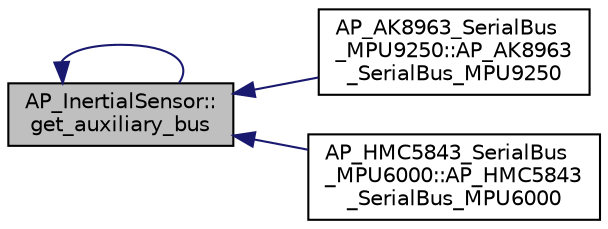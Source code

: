digraph "AP_InertialSensor::get_auxiliary_bus"
{
 // INTERACTIVE_SVG=YES
  edge [fontname="Helvetica",fontsize="10",labelfontname="Helvetica",labelfontsize="10"];
  node [fontname="Helvetica",fontsize="10",shape=record];
  rankdir="LR";
  Node1 [label="AP_InertialSensor::\lget_auxiliary_bus",height=0.2,width=0.4,color="black", fillcolor="grey75", style="filled", fontcolor="black"];
  Node1 -> Node2 [dir="back",color="midnightblue",fontsize="10",style="solid",fontname="Helvetica"];
  Node2 [label="AP_AK8963_SerialBus\l_MPU9250::AP_AK8963\l_SerialBus_MPU9250",height=0.2,width=0.4,color="black", fillcolor="white", style="filled",URL="$classAP__AK8963__SerialBus__MPU9250.html#a974945fa7e4a82703db351364cbb8f9a"];
  Node1 -> Node3 [dir="back",color="midnightblue",fontsize="10",style="solid",fontname="Helvetica"];
  Node3 [label="AP_HMC5843_SerialBus\l_MPU6000::AP_HMC5843\l_SerialBus_MPU6000",height=0.2,width=0.4,color="black", fillcolor="white", style="filled",URL="$classAP__HMC5843__SerialBus__MPU6000.html#aa8db895f6b5f7e7483b23507e1e606c5"];
  Node1 -> Node1 [dir="back",color="midnightblue",fontsize="10",style="solid",fontname="Helvetica"];
}
